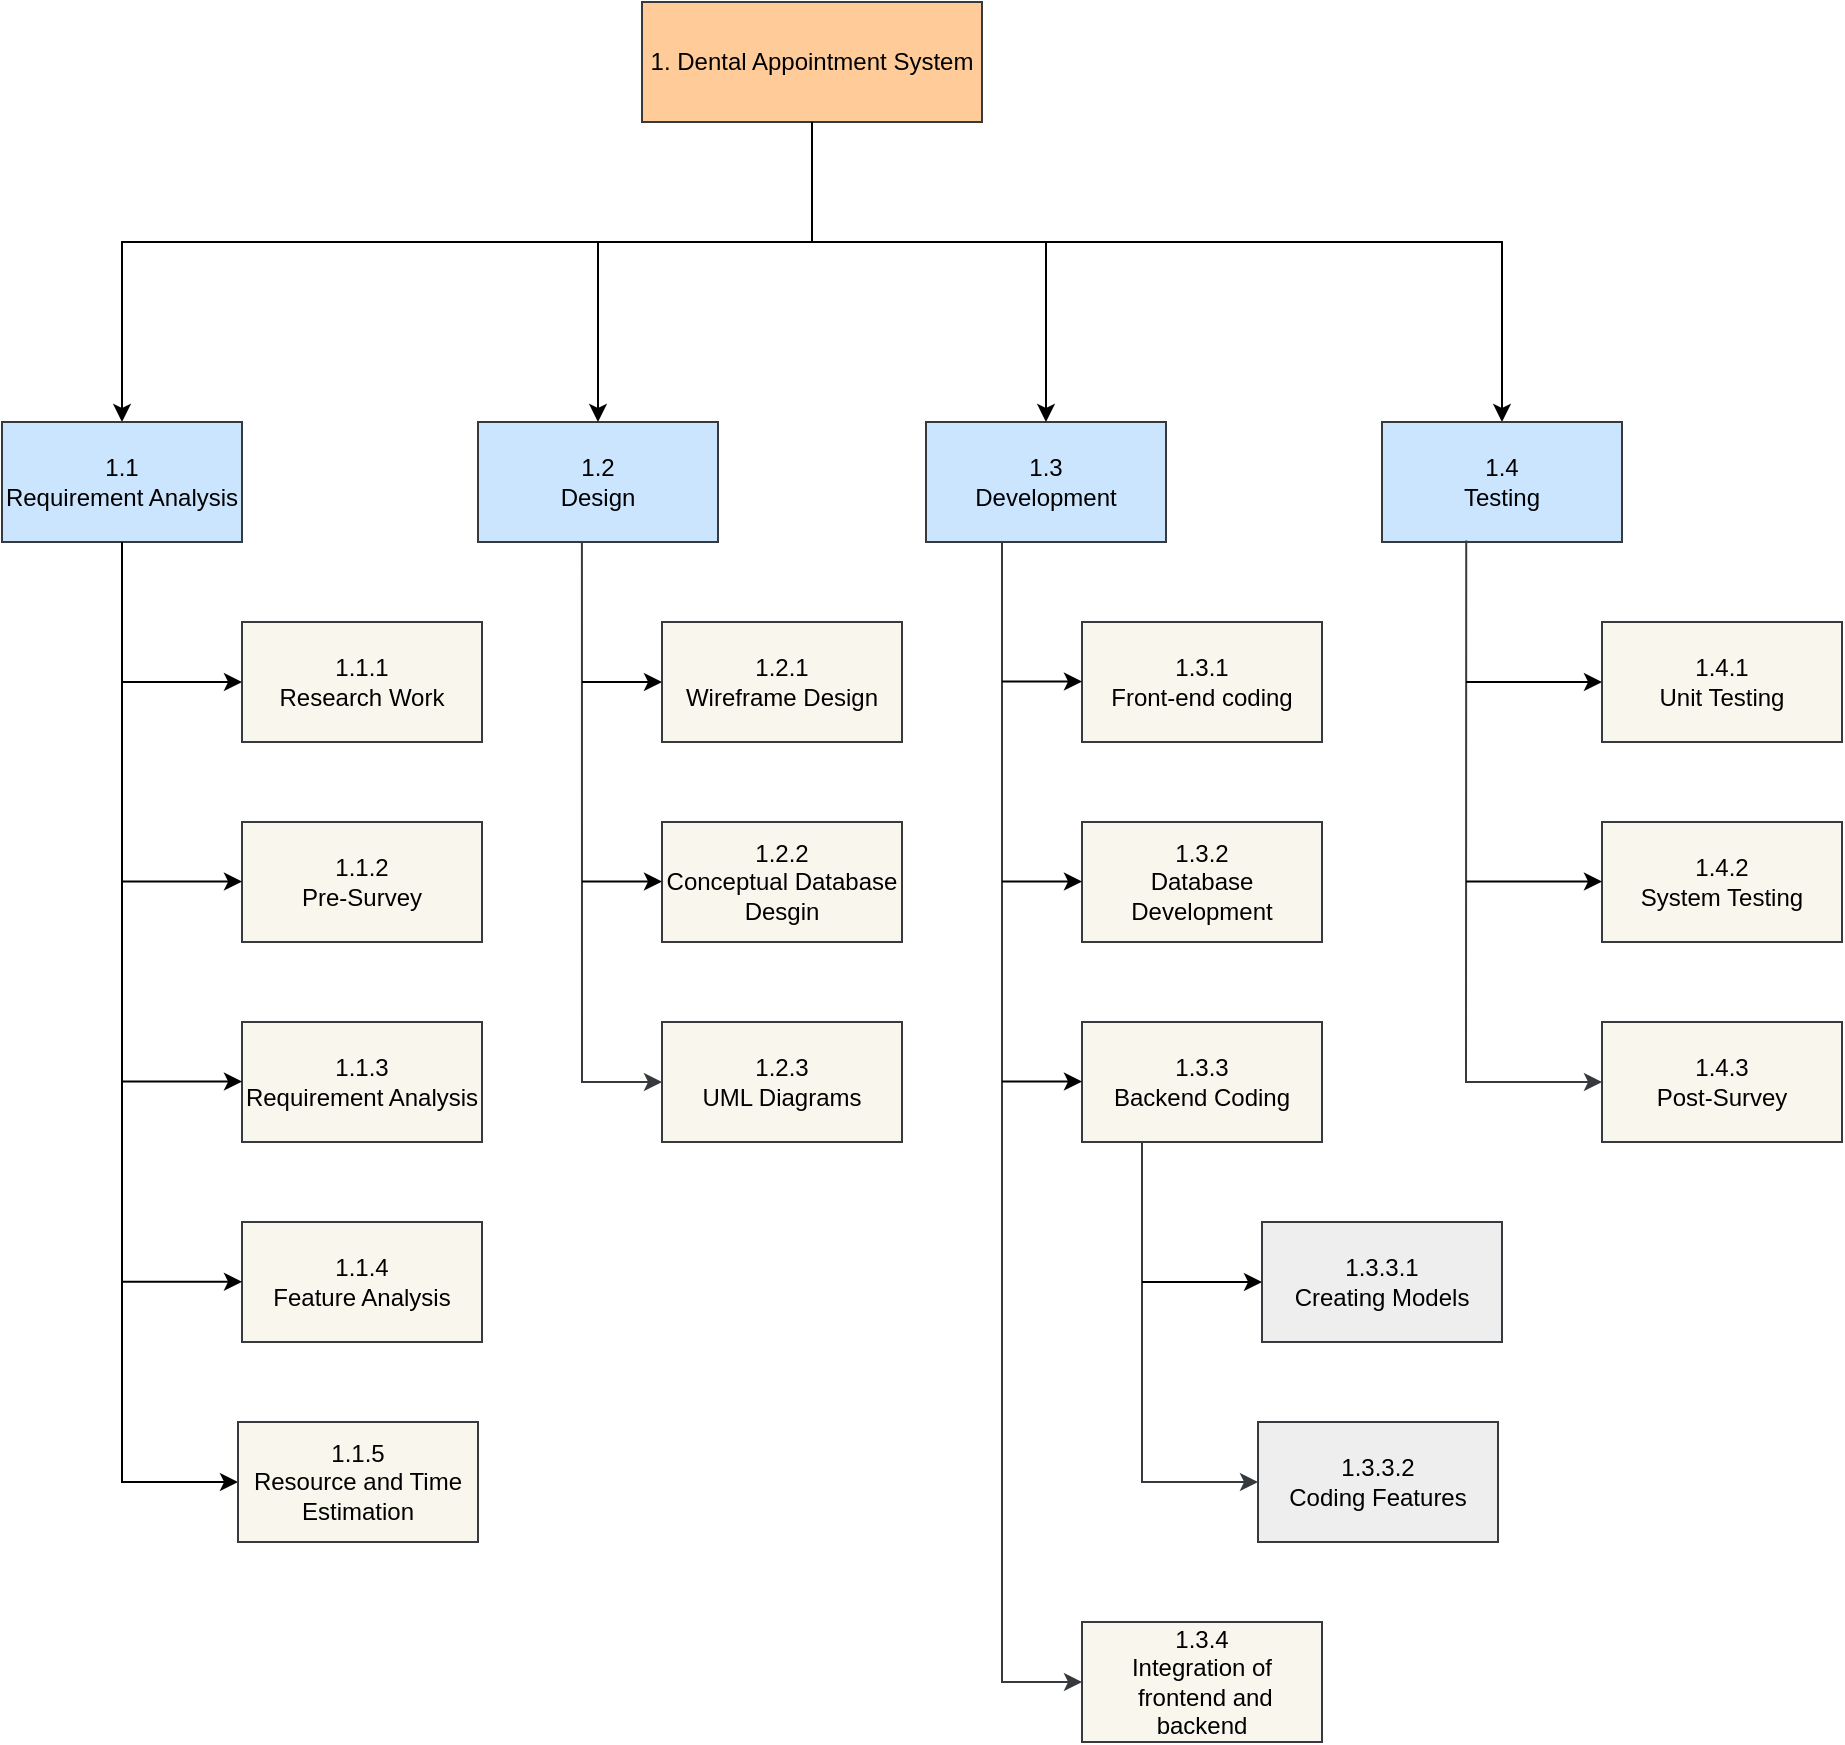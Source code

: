 <mxfile version="15.8.7" type="device" pages="2"><diagram id="wO5sFLeVn2TabrbrMqSL" name="Page-1"><mxGraphModel dx="1185" dy="721" grid="1" gridSize="10" guides="1" tooltips="1" connect="1" arrows="1" fold="1" page="0" pageScale="1" pageWidth="850" pageHeight="1100" math="0" shadow="0"><root><mxCell id="0"/><mxCell id="1" parent="0"/><mxCell id="gy-xlFusIHFqTPMkg9up-2" value="1. Dental Appointment System" style="rounded=0;whiteSpace=wrap;html=1;fillColor=#ffcc99;strokeColor=#36393d;" parent="1" vertex="1"><mxGeometry x="340" y="70" width="170" height="60" as="geometry"/></mxCell><mxCell id="gy-xlFusIHFqTPMkg9up-3" value="" style="endArrow=classic;startArrow=classic;html=1;rounded=0;" parent="1" edge="1"><mxGeometry width="50" height="50" relative="1" as="geometry"><mxPoint x="80" y="280" as="sourcePoint"/><mxPoint x="770" y="280" as="targetPoint"/><Array as="points"><mxPoint x="80" y="190"/><mxPoint x="770" y="190"/></Array></mxGeometry></mxCell><mxCell id="gy-xlFusIHFqTPMkg9up-4" value="" style="endArrow=none;html=1;entryX=0.5;entryY=1;entryDx=0;entryDy=0;" parent="1" target="gy-xlFusIHFqTPMkg9up-2" edge="1"><mxGeometry width="50" height="50" relative="1" as="geometry"><mxPoint x="425" y="190" as="sourcePoint"/><mxPoint x="450" y="140" as="targetPoint"/></mxGeometry></mxCell><mxCell id="gy-xlFusIHFqTPMkg9up-5" value="1.1&lt;br&gt;Requirement Analysis" style="rounded=0;whiteSpace=wrap;html=1;fillColor=#cce5ff;strokeColor=#36393d;" parent="1" vertex="1"><mxGeometry x="20" y="280" width="120" height="60" as="geometry"/></mxCell><mxCell id="gy-xlFusIHFqTPMkg9up-6" value="1.2&lt;br&gt;Design" style="rounded=0;whiteSpace=wrap;html=1;fillColor=#cce5ff;strokeColor=#36393d;" parent="1" vertex="1"><mxGeometry x="258" y="280" width="120" height="60" as="geometry"/></mxCell><mxCell id="gy-xlFusIHFqTPMkg9up-7" value="1.3&lt;br&gt;Development" style="rounded=0;whiteSpace=wrap;html=1;fillColor=#cce5ff;strokeColor=#36393d;" parent="1" vertex="1"><mxGeometry x="482" y="280" width="120" height="60" as="geometry"/></mxCell><mxCell id="gy-xlFusIHFqTPMkg9up-8" value="1.4&lt;br&gt;Testing" style="rounded=0;whiteSpace=wrap;html=1;fillColor=#cce5ff;strokeColor=#36393d;" parent="1" vertex="1"><mxGeometry x="710" y="280" width="120" height="60" as="geometry"/></mxCell><mxCell id="gy-xlFusIHFqTPMkg9up-9" value="" style="endArrow=classic;html=1;" parent="1" edge="1"><mxGeometry width="50" height="50" relative="1" as="geometry"><mxPoint x="318" y="190" as="sourcePoint"/><mxPoint x="318" y="280" as="targetPoint"/></mxGeometry></mxCell><mxCell id="gy-xlFusIHFqTPMkg9up-10" value="" style="endArrow=classic;html=1;entryX=0.5;entryY=0;entryDx=0;entryDy=0;" parent="1" target="gy-xlFusIHFqTPMkg9up-7" edge="1"><mxGeometry width="50" height="50" relative="1" as="geometry"><mxPoint x="542" y="190" as="sourcePoint"/><mxPoint x="550" y="280" as="targetPoint"/></mxGeometry></mxCell><mxCell id="gy-xlFusIHFqTPMkg9up-11" value="" style="endArrow=classic;html=1;exitX=0.5;exitY=1;exitDx=0;exitDy=0;entryX=0;entryY=0.5;entryDx=0;entryDy=0;rounded=0;" parent="1" source="gy-xlFusIHFqTPMkg9up-5" target="gy-xlFusIHFqTPMkg9up-16" edge="1"><mxGeometry width="50" height="50" relative="1" as="geometry"><mxPoint x="30" y="490" as="sourcePoint"/><mxPoint x="80" y="710" as="targetPoint"/><Array as="points"><mxPoint x="80" y="810"/></Array></mxGeometry></mxCell><mxCell id="gy-xlFusIHFqTPMkg9up-12" value="1.1.1&lt;br&gt;Research Work" style="rounded=0;whiteSpace=wrap;html=1;fillColor=#f9f7ed;strokeColor=#36393d;" parent="1" vertex="1"><mxGeometry x="140" y="380" width="120" height="60" as="geometry"/></mxCell><mxCell id="gy-xlFusIHFqTPMkg9up-13" value="1.1.2&lt;br&gt;Pre-Survey" style="rounded=0;whiteSpace=wrap;html=1;fillColor=#f9f7ed;strokeColor=#36393d;" parent="1" vertex="1"><mxGeometry x="140" y="480" width="120" height="60" as="geometry"/></mxCell><mxCell id="gy-xlFusIHFqTPMkg9up-14" value="1.1.3&lt;br&gt;Requirement Analysis" style="rounded=0;whiteSpace=wrap;html=1;fillColor=#f9f7ed;strokeColor=#36393d;" parent="1" vertex="1"><mxGeometry x="140" y="580" width="120" height="60" as="geometry"/></mxCell><mxCell id="gy-xlFusIHFqTPMkg9up-15" value="1.1.4&lt;br&gt;Feature Analysis" style="rounded=0;whiteSpace=wrap;html=1;fillColor=#f9f7ed;strokeColor=#36393d;" parent="1" vertex="1"><mxGeometry x="140" y="680" width="120" height="60" as="geometry"/></mxCell><mxCell id="gy-xlFusIHFqTPMkg9up-16" value="1.1.5&lt;br&gt;Resource and Time Estimation" style="rounded=0;whiteSpace=wrap;html=1;fillColor=#f9f7ed;strokeColor=#36393d;" parent="1" vertex="1"><mxGeometry x="138" y="780" width="120" height="60" as="geometry"/></mxCell><mxCell id="gy-xlFusIHFqTPMkg9up-17" value="1.2.2&lt;br&gt;Conceptual Database Desgin" style="rounded=0;whiteSpace=wrap;html=1;fillColor=#f9f7ed;strokeColor=#36393d;" parent="1" vertex="1"><mxGeometry x="350" y="480" width="120" height="60" as="geometry"/></mxCell><mxCell id="gy-xlFusIHFqTPMkg9up-18" value="1.2.3&lt;br&gt;UML Diagrams" style="rounded=0;whiteSpace=wrap;html=1;fillColor=#f9f7ed;strokeColor=#36393d;" parent="1" vertex="1"><mxGeometry x="350" y="580" width="120" height="60" as="geometry"/></mxCell><mxCell id="gy-xlFusIHFqTPMkg9up-21" value="1.2.1&lt;br&gt;Wireframe Design" style="rounded=0;whiteSpace=wrap;html=1;fillColor=#f9f7ed;strokeColor=#36393d;" parent="1" vertex="1"><mxGeometry x="350" y="380" width="120" height="60" as="geometry"/></mxCell><mxCell id="gy-xlFusIHFqTPMkg9up-22" value="1.3.2&lt;br&gt;Database Development" style="rounded=0;whiteSpace=wrap;html=1;fillColor=#f9f7ed;strokeColor=#36393d;" parent="1" vertex="1"><mxGeometry x="560" y="480" width="120" height="60" as="geometry"/></mxCell><mxCell id="gy-xlFusIHFqTPMkg9up-23" value="1.3.3&lt;br&gt;Backend Coding" style="rounded=0;whiteSpace=wrap;html=1;fillColor=#f9f7ed;strokeColor=#36393d;" parent="1" vertex="1"><mxGeometry x="560" y="580" width="120" height="60" as="geometry"/></mxCell><mxCell id="gy-xlFusIHFqTPMkg9up-24" value="1.3.3.1&lt;br&gt;Creating Models" style="rounded=0;whiteSpace=wrap;html=1;fillColor=#eeeeee;strokeColor=#36393d;" parent="1" vertex="1"><mxGeometry x="650" y="680" width="120" height="60" as="geometry"/></mxCell><mxCell id="gy-xlFusIHFqTPMkg9up-25" value="1.3.3.2&lt;br&gt;Coding Features" style="rounded=0;whiteSpace=wrap;html=1;fillColor=#eeeeee;strokeColor=#36393d;" parent="1" vertex="1"><mxGeometry x="648" y="780" width="120" height="60" as="geometry"/></mxCell><mxCell id="gy-xlFusIHFqTPMkg9up-26" value="1.3.1&lt;br&gt;Front-end coding" style="rounded=0;whiteSpace=wrap;html=1;fillColor=#f9f7ed;strokeColor=#36393d;" parent="1" vertex="1"><mxGeometry x="560" y="380" width="120" height="60" as="geometry"/></mxCell><mxCell id="gy-xlFusIHFqTPMkg9up-27" value="1.4.1&lt;br&gt;Unit Testing" style="rounded=0;whiteSpace=wrap;html=1;fillColor=#f9f7ed;strokeColor=#36393d;" parent="1" vertex="1"><mxGeometry x="820" y="380" width="120" height="60" as="geometry"/></mxCell><mxCell id="gy-xlFusIHFqTPMkg9up-28" value="1.4.2&lt;br&gt;System Testing" style="rounded=0;whiteSpace=wrap;html=1;fillColor=#f9f7ed;strokeColor=#36393d;" parent="1" vertex="1"><mxGeometry x="820" y="480" width="120" height="60" as="geometry"/></mxCell><mxCell id="gy-xlFusIHFqTPMkg9up-29" value="1.4.3&lt;br&gt;Post-Survey" style="rounded=0;whiteSpace=wrap;html=1;fillColor=#f9f7ed;strokeColor=#36393d;" parent="1" vertex="1"><mxGeometry x="820" y="580" width="120" height="60" as="geometry"/></mxCell><mxCell id="gy-xlFusIHFqTPMkg9up-30" value="" style="endArrow=classic;html=1;rounded=0;exitX=0.433;exitY=1.006;exitDx=0;exitDy=0;entryX=0;entryY=0.5;entryDx=0;entryDy=0;exitPerimeter=0;fillColor=#f9f7ed;strokeColor=#36393d;" parent="1" source="gy-xlFusIHFqTPMkg9up-6" target="gy-xlFusIHFqTPMkg9up-18" edge="1"><mxGeometry width="50" height="50" relative="1" as="geometry"><mxPoint x="290" y="720" as="sourcePoint"/><mxPoint x="340" y="670" as="targetPoint"/><Array as="points"><mxPoint x="310" y="610"/></Array></mxGeometry></mxCell><mxCell id="gy-xlFusIHFqTPMkg9up-31" value="1.3.4&lt;br&gt;Integration of&lt;br&gt;&amp;nbsp;frontend and backend" style="rounded=0;whiteSpace=wrap;html=1;fillColor=#f9f7ed;strokeColor=#36393d;" parent="1" vertex="1"><mxGeometry x="560" y="880" width="120" height="60" as="geometry"/></mxCell><mxCell id="gy-xlFusIHFqTPMkg9up-32" value="" style="endArrow=classic;html=1;rounded=0;entryX=0;entryY=0.5;entryDx=0;entryDy=0;fillColor=#f9f7ed;strokeColor=#36393d;" parent="1" target="gy-xlFusIHFqTPMkg9up-31" edge="1"><mxGeometry width="50" height="50" relative="1" as="geometry"><mxPoint x="520" y="340" as="sourcePoint"/><mxPoint x="358" y="820" as="targetPoint"/><Array as="points"><mxPoint x="520" y="910"/></Array></mxGeometry></mxCell><mxCell id="gy-xlFusIHFqTPMkg9up-33" value="" style="endArrow=classic;html=1;rounded=0;entryX=0;entryY=0.5;entryDx=0;entryDy=0;exitX=0.351;exitY=0.987;exitDx=0;exitDy=0;exitPerimeter=0;fillColor=#f9f7ed;strokeColor=#36393d;" parent="1" source="gy-xlFusIHFqTPMkg9up-8" target="gy-xlFusIHFqTPMkg9up-29" edge="1"><mxGeometry width="50" height="50" relative="1" as="geometry"><mxPoint x="530" y="350" as="sourcePoint"/><mxPoint x="570" y="920" as="targetPoint"/><Array as="points"><mxPoint x="752" y="610"/></Array></mxGeometry></mxCell><mxCell id="gy-xlFusIHFqTPMkg9up-34" value="" style="endArrow=classic;html=1;rounded=0;entryX=0;entryY=0.5;entryDx=0;entryDy=0;exitX=0.25;exitY=1;exitDx=0;exitDy=0;fillColor=#f9f7ed;strokeColor=#36393d;" parent="1" source="gy-xlFusIHFqTPMkg9up-23" target="gy-xlFusIHFqTPMkg9up-25" edge="1"><mxGeometry width="50" height="50" relative="1" as="geometry"><mxPoint x="530" y="350" as="sourcePoint"/><mxPoint x="570" y="920" as="targetPoint"/><Array as="points"><mxPoint x="590" y="810"/></Array></mxGeometry></mxCell><mxCell id="gy-xlFusIHFqTPMkg9up-35" value="" style="endArrow=classic;html=1;" parent="1" edge="1"><mxGeometry width="50" height="50" relative="1" as="geometry"><mxPoint x="80" y="410" as="sourcePoint"/><mxPoint x="140" y="410" as="targetPoint"/></mxGeometry></mxCell><mxCell id="gy-xlFusIHFqTPMkg9up-36" value="" style="endArrow=classic;html=1;" parent="1" edge="1"><mxGeometry width="50" height="50" relative="1" as="geometry"><mxPoint x="80" y="509.8" as="sourcePoint"/><mxPoint x="140" y="509.8" as="targetPoint"/></mxGeometry></mxCell><mxCell id="gy-xlFusIHFqTPMkg9up-37" value="" style="endArrow=classic;html=1;" parent="1" edge="1"><mxGeometry width="50" height="50" relative="1" as="geometry"><mxPoint x="80" y="609.8" as="sourcePoint"/><mxPoint x="140" y="609.8" as="targetPoint"/></mxGeometry></mxCell><mxCell id="gy-xlFusIHFqTPMkg9up-38" value="" style="endArrow=classic;html=1;" parent="1" edge="1"><mxGeometry width="50" height="50" relative="1" as="geometry"><mxPoint x="80" y="709.9" as="sourcePoint"/><mxPoint x="140" y="709.9" as="targetPoint"/></mxGeometry></mxCell><mxCell id="gy-xlFusIHFqTPMkg9up-39" value="" style="endArrow=classic;html=1;entryX=0;entryY=0.5;entryDx=0;entryDy=0;" parent="1" target="gy-xlFusIHFqTPMkg9up-21" edge="1"><mxGeometry width="50" height="50" relative="1" as="geometry"><mxPoint x="310" y="410" as="sourcePoint"/><mxPoint x="350" y="400" as="targetPoint"/></mxGeometry></mxCell><mxCell id="gy-xlFusIHFqTPMkg9up-40" value="" style="endArrow=classic;html=1;entryX=0;entryY=0.5;entryDx=0;entryDy=0;" parent="1" edge="1"><mxGeometry width="50" height="50" relative="1" as="geometry"><mxPoint x="310.0" y="509.76" as="sourcePoint"/><mxPoint x="350" y="509.76" as="targetPoint"/></mxGeometry></mxCell><mxCell id="gy-xlFusIHFqTPMkg9up-41" value="" style="endArrow=classic;html=1;entryX=0;entryY=0.5;entryDx=0;entryDy=0;" parent="1" edge="1"><mxGeometry width="50" height="50" relative="1" as="geometry"><mxPoint x="520.0" y="409.76" as="sourcePoint"/><mxPoint x="560" y="409.76" as="targetPoint"/></mxGeometry></mxCell><mxCell id="gy-xlFusIHFqTPMkg9up-42" value="" style="endArrow=classic;html=1;entryX=0;entryY=0.5;entryDx=0;entryDy=0;" parent="1" edge="1"><mxGeometry width="50" height="50" relative="1" as="geometry"><mxPoint x="520" y="509.76" as="sourcePoint"/><mxPoint x="560" y="509.76" as="targetPoint"/></mxGeometry></mxCell><mxCell id="gy-xlFusIHFqTPMkg9up-43" value="" style="endArrow=classic;html=1;entryX=0;entryY=0.5;entryDx=0;entryDy=0;" parent="1" edge="1"><mxGeometry width="50" height="50" relative="1" as="geometry"><mxPoint x="520" y="609.76" as="sourcePoint"/><mxPoint x="560" y="609.76" as="targetPoint"/></mxGeometry></mxCell><mxCell id="gy-xlFusIHFqTPMkg9up-44" value="" style="endArrow=classic;html=1;entryX=0;entryY=0.5;entryDx=0;entryDy=0;" parent="1" target="gy-xlFusIHFqTPMkg9up-24" edge="1"><mxGeometry width="50" height="50" relative="1" as="geometry"><mxPoint x="590" y="710" as="sourcePoint"/><mxPoint x="630" y="709.76" as="targetPoint"/></mxGeometry></mxCell><mxCell id="gy-xlFusIHFqTPMkg9up-46" value="" style="endArrow=classic;html=1;entryX=0;entryY=0.5;entryDx=0;entryDy=0;" parent="1" target="gy-xlFusIHFqTPMkg9up-27" edge="1"><mxGeometry width="50" height="50" relative="1" as="geometry"><mxPoint x="752" y="410" as="sourcePoint"/><mxPoint x="822" y="410" as="targetPoint"/></mxGeometry></mxCell><mxCell id="gy-xlFusIHFqTPMkg9up-47" value="" style="endArrow=classic;html=1;entryX=0;entryY=0.5;entryDx=0;entryDy=0;" parent="1" edge="1"><mxGeometry width="50" height="50" relative="1" as="geometry"><mxPoint x="752" y="509.76" as="sourcePoint"/><mxPoint x="820" y="509.76" as="targetPoint"/></mxGeometry></mxCell></root></mxGraphModel></diagram><diagram id="ejTNd6All1wK0yZZeGv1" name="Page-2"><mxGraphModel dx="110" dy="67" grid="1" gridSize="10" guides="1" tooltips="1" connect="1" arrows="1" fold="1" page="1" pageScale="1" pageWidth="850" pageHeight="1100" math="0" shadow="0"><root><mxCell id="mP4GpCmXKxX-4YEsQV2V-0"/><mxCell id="mP4GpCmXKxX-4YEsQV2V-1" parent="mP4GpCmXKxX-4YEsQV2V-0"/><mxCell id="mP4GpCmXKxX-4YEsQV2V-2" value="1. Dental Appointment System" style="rounded=0;whiteSpace=wrap;html=1;fillColor=#ffcc99;strokeColor=#36393d;" vertex="1" parent="mP4GpCmXKxX-4YEsQV2V-1"><mxGeometry x="340" y="70" width="170" height="60" as="geometry"/></mxCell><mxCell id="mP4GpCmXKxX-4YEsQV2V-3" value="" style="endArrow=classic;startArrow=classic;html=1;rounded=0;entryX=0.5;entryY=0;entryDx=0;entryDy=0;" edge="1" parent="mP4GpCmXKxX-4YEsQV2V-1" target="mP4GpCmXKxX-4YEsQV2V-8"><mxGeometry width="50" height="50" relative="1" as="geometry"><mxPoint x="80" y="280.0" as="sourcePoint"/><mxPoint x="820" y="270" as="targetPoint"/><Array as="points"><mxPoint x="80" y="190"/><mxPoint x="798" y="190"/></Array></mxGeometry></mxCell><mxCell id="mP4GpCmXKxX-4YEsQV2V-4" value="" style="endArrow=none;html=1;entryX=0.5;entryY=1;entryDx=0;entryDy=0;" edge="1" parent="mP4GpCmXKxX-4YEsQV2V-1" target="mP4GpCmXKxX-4YEsQV2V-2"><mxGeometry width="50" height="50" relative="1" as="geometry"><mxPoint x="425" y="190.0" as="sourcePoint"/><mxPoint x="450" y="140" as="targetPoint"/></mxGeometry></mxCell><mxCell id="mP4GpCmXKxX-4YEsQV2V-5" value="1.1&lt;br&gt;Requirement Analysis" style="rounded=0;whiteSpace=wrap;html=1;fillColor=#cce5ff;strokeColor=#36393d;" vertex="1" parent="mP4GpCmXKxX-4YEsQV2V-1"><mxGeometry x="20" y="280" width="120" height="60" as="geometry"/></mxCell><mxCell id="mP4GpCmXKxX-4YEsQV2V-6" value="1.2&lt;br&gt;Design" style="rounded=0;whiteSpace=wrap;html=1;fillColor=#cce5ff;strokeColor=#36393d;" vertex="1" parent="mP4GpCmXKxX-4YEsQV2V-1"><mxGeometry x="258" y="280" width="120" height="60" as="geometry"/></mxCell><mxCell id="mP4GpCmXKxX-4YEsQV2V-7" value="1.3&lt;br&gt;Development" style="rounded=0;whiteSpace=wrap;html=1;fillColor=#cce5ff;strokeColor=#36393d;" vertex="1" parent="mP4GpCmXKxX-4YEsQV2V-1"><mxGeometry x="482" y="280" width="120" height="60" as="geometry"/></mxCell><mxCell id="mP4GpCmXKxX-4YEsQV2V-8" value="1.4&lt;br&gt;Testing" style="rounded=0;whiteSpace=wrap;html=1;fillColor=#cce5ff;strokeColor=#36393d;" vertex="1" parent="mP4GpCmXKxX-4YEsQV2V-1"><mxGeometry x="738" y="280" width="120" height="60" as="geometry"/></mxCell><mxCell id="mP4GpCmXKxX-4YEsQV2V-9" value="" style="endArrow=classic;html=1;" edge="1" parent="mP4GpCmXKxX-4YEsQV2V-1"><mxGeometry width="50" height="50" relative="1" as="geometry"><mxPoint x="318" y="190.0" as="sourcePoint"/><mxPoint x="318" y="280.0" as="targetPoint"/></mxGeometry></mxCell><mxCell id="mP4GpCmXKxX-4YEsQV2V-10" value="" style="endArrow=classic;html=1;entryX=0.5;entryY=0;entryDx=0;entryDy=0;" edge="1" parent="mP4GpCmXKxX-4YEsQV2V-1" target="mP4GpCmXKxX-4YEsQV2V-7"><mxGeometry width="50" height="50" relative="1" as="geometry"><mxPoint x="542.0" y="190.0" as="sourcePoint"/><mxPoint x="550" y="280" as="targetPoint"/></mxGeometry></mxCell><mxCell id="mP4GpCmXKxX-4YEsQV2V-11" value="" style="endArrow=classic;html=1;exitX=0.5;exitY=1;exitDx=0;exitDy=0;entryX=0;entryY=0.5;entryDx=0;entryDy=0;rounded=0;" edge="1" parent="mP4GpCmXKxX-4YEsQV2V-1" source="mP4GpCmXKxX-4YEsQV2V-5" target="mP4GpCmXKxX-4YEsQV2V-16"><mxGeometry width="50" height="50" relative="1" as="geometry"><mxPoint x="30" y="490" as="sourcePoint"/><mxPoint x="80" y="710" as="targetPoint"/><Array as="points"><mxPoint x="80" y="810"/></Array></mxGeometry></mxCell><mxCell id="mP4GpCmXKxX-4YEsQV2V-12" value="1.1.1&lt;br&gt;Research Work" style="rounded=0;whiteSpace=wrap;html=1;fillColor=#f9f7ed;strokeColor=#36393d;" vertex="1" parent="mP4GpCmXKxX-4YEsQV2V-1"><mxGeometry x="140" y="380" width="120" height="60" as="geometry"/></mxCell><mxCell id="mP4GpCmXKxX-4YEsQV2V-13" value="1.1.2&lt;br&gt;Pre-Survey" style="rounded=0;whiteSpace=wrap;html=1;fillColor=#f9f7ed;strokeColor=#36393d;" vertex="1" parent="mP4GpCmXKxX-4YEsQV2V-1"><mxGeometry x="140" y="480" width="120" height="60" as="geometry"/></mxCell><mxCell id="mP4GpCmXKxX-4YEsQV2V-14" value="1.1.3&lt;br&gt;Requirement Analysis" style="rounded=0;whiteSpace=wrap;html=1;fillColor=#f9f7ed;strokeColor=#36393d;" vertex="1" parent="mP4GpCmXKxX-4YEsQV2V-1"><mxGeometry x="140" y="580" width="120" height="60" as="geometry"/></mxCell><mxCell id="mP4GpCmXKxX-4YEsQV2V-15" value="1.1.4&lt;br&gt;Feature Analysis" style="rounded=0;whiteSpace=wrap;html=1;fillColor=#f9f7ed;strokeColor=#36393d;" vertex="1" parent="mP4GpCmXKxX-4YEsQV2V-1"><mxGeometry x="140" y="680" width="120" height="60" as="geometry"/></mxCell><mxCell id="mP4GpCmXKxX-4YEsQV2V-16" value="1.1.5&lt;br&gt;Resource and Time Estimation" style="rounded=0;whiteSpace=wrap;html=1;fillColor=#f9f7ed;strokeColor=#36393d;" vertex="1" parent="mP4GpCmXKxX-4YEsQV2V-1"><mxGeometry x="138" y="780" width="120" height="60" as="geometry"/></mxCell><mxCell id="mP4GpCmXKxX-4YEsQV2V-17" value="1.2.2&lt;br&gt;Conceptual Database Desgin" style="rounded=0;whiteSpace=wrap;html=1;fillColor=#f9f7ed;strokeColor=#36393d;" vertex="1" parent="mP4GpCmXKxX-4YEsQV2V-1"><mxGeometry x="350" y="480" width="120" height="60" as="geometry"/></mxCell><mxCell id="mP4GpCmXKxX-4YEsQV2V-18" value="1.2.3&lt;br&gt;UML Diagrams" style="rounded=0;whiteSpace=wrap;html=1;fillColor=#f9f7ed;strokeColor=#36393d;" vertex="1" parent="mP4GpCmXKxX-4YEsQV2V-1"><mxGeometry x="350" y="580" width="120" height="60" as="geometry"/></mxCell><mxCell id="mP4GpCmXKxX-4YEsQV2V-19" value="1.2.1&lt;br&gt;Wireframe Design" style="rounded=0;whiteSpace=wrap;html=1;fillColor=#f9f7ed;strokeColor=#36393d;" vertex="1" parent="mP4GpCmXKxX-4YEsQV2V-1"><mxGeometry x="350" y="380" width="120" height="60" as="geometry"/></mxCell><mxCell id="mP4GpCmXKxX-4YEsQV2V-20" value="1.3.2&lt;br&gt;Database Development" style="rounded=0;whiteSpace=wrap;html=1;fillColor=#f9f7ed;strokeColor=#36393d;" vertex="1" parent="mP4GpCmXKxX-4YEsQV2V-1"><mxGeometry x="560" y="480" width="120" height="60" as="geometry"/></mxCell><mxCell id="mP4GpCmXKxX-4YEsQV2V-21" value="1.3.3&lt;br&gt;Backend Coding" style="rounded=0;whiteSpace=wrap;html=1;fillColor=#f9f7ed;strokeColor=#36393d;" vertex="1" parent="mP4GpCmXKxX-4YEsQV2V-1"><mxGeometry x="560" y="580" width="120" height="60" as="geometry"/></mxCell><mxCell id="mP4GpCmXKxX-4YEsQV2V-22" value="1.3.3.1&lt;br&gt;Creating Models" style="rounded=0;whiteSpace=wrap;html=1;fillColor=#eeeeee;strokeColor=#36393d;" vertex="1" parent="mP4GpCmXKxX-4YEsQV2V-1"><mxGeometry x="650" y="680" width="120" height="60" as="geometry"/></mxCell><mxCell id="mP4GpCmXKxX-4YEsQV2V-23" value="1.3.3.2&lt;br&gt;Coding Features" style="rounded=0;whiteSpace=wrap;html=1;fillColor=#eeeeee;strokeColor=#36393d;" vertex="1" parent="mP4GpCmXKxX-4YEsQV2V-1"><mxGeometry x="648" y="780" width="120" height="60" as="geometry"/></mxCell><mxCell id="mP4GpCmXKxX-4YEsQV2V-24" value="1.3.1&lt;br&gt;Front-end coding" style="rounded=0;whiteSpace=wrap;html=1;fillColor=#f9f7ed;strokeColor=#36393d;" vertex="1" parent="mP4GpCmXKxX-4YEsQV2V-1"><mxGeometry x="560" y="380" width="120" height="60" as="geometry"/></mxCell><mxCell id="mP4GpCmXKxX-4YEsQV2V-25" value="1.4.1&lt;br&gt;Blackbox Testing" style="rounded=0;whiteSpace=wrap;html=1;fillColor=#f9f7ed;strokeColor=#36393d;" vertex="1" parent="mP4GpCmXKxX-4YEsQV2V-1"><mxGeometry x="848" y="380" width="120" height="60" as="geometry"/></mxCell><mxCell id="mP4GpCmXKxX-4YEsQV2V-26" value="1.4.2&lt;br&gt;Whitebox Testing" style="rounded=0;whiteSpace=wrap;html=1;fillColor=#f9f7ed;strokeColor=#36393d;" vertex="1" parent="mP4GpCmXKxX-4YEsQV2V-1"><mxGeometry x="848" y="480" width="120" height="60" as="geometry"/></mxCell><mxCell id="mP4GpCmXKxX-4YEsQV2V-27" value="1.4.5&lt;br&gt;Client Evaluation Testing" style="rounded=0;whiteSpace=wrap;html=1;fillColor=#f9f7ed;strokeColor=#36393d;" vertex="1" parent="mP4GpCmXKxX-4YEsQV2V-1"><mxGeometry x="858" y="780" width="120" height="60" as="geometry"/></mxCell><mxCell id="mP4GpCmXKxX-4YEsQV2V-28" value="" style="endArrow=classic;html=1;rounded=0;exitX=0.433;exitY=1.006;exitDx=0;exitDy=0;entryX=0;entryY=0.5;entryDx=0;entryDy=0;exitPerimeter=0;fillColor=#f9f7ed;strokeColor=#36393d;" edge="1" parent="mP4GpCmXKxX-4YEsQV2V-1" source="mP4GpCmXKxX-4YEsQV2V-6" target="mP4GpCmXKxX-4YEsQV2V-18"><mxGeometry width="50" height="50" relative="1" as="geometry"><mxPoint x="290" y="720" as="sourcePoint"/><mxPoint x="340" y="670" as="targetPoint"/><Array as="points"><mxPoint x="310" y="610"/></Array></mxGeometry></mxCell><mxCell id="mP4GpCmXKxX-4YEsQV2V-29" value="1.3.4&lt;br&gt;Integration of&lt;br&gt;&amp;nbsp;frontend and backend" style="rounded=0;whiteSpace=wrap;html=1;fillColor=#f9f7ed;strokeColor=#36393d;" vertex="1" parent="mP4GpCmXKxX-4YEsQV2V-1"><mxGeometry x="560" y="880" width="120" height="60" as="geometry"/></mxCell><mxCell id="mP4GpCmXKxX-4YEsQV2V-30" value="" style="endArrow=classic;html=1;rounded=0;entryX=0;entryY=0.5;entryDx=0;entryDy=0;fillColor=#f9f7ed;strokeColor=#36393d;" edge="1" parent="mP4GpCmXKxX-4YEsQV2V-1" target="mP4GpCmXKxX-4YEsQV2V-29"><mxGeometry width="50" height="50" relative="1" as="geometry"><mxPoint x="520" y="340" as="sourcePoint"/><mxPoint x="358" y="820" as="targetPoint"/><Array as="points"><mxPoint x="520" y="910"/></Array></mxGeometry></mxCell><mxCell id="mP4GpCmXKxX-4YEsQV2V-31" value="" style="endArrow=classic;html=1;rounded=0;entryX=0;entryY=0.5;entryDx=0;entryDy=0;exitX=0.5;exitY=1;exitDx=0;exitDy=0;fillColor=#f9f7ed;strokeColor=#36393d;" edge="1" parent="mP4GpCmXKxX-4YEsQV2V-1" source="mP4GpCmXKxX-4YEsQV2V-8" target="mP4GpCmXKxX-4YEsQV2V-27"><mxGeometry width="50" height="50" relative="1" as="geometry"><mxPoint x="558" y="350" as="sourcePoint"/><mxPoint x="598" y="920" as="targetPoint"/><Array as="points"><mxPoint x="800" y="810"/></Array></mxGeometry></mxCell><mxCell id="mP4GpCmXKxX-4YEsQV2V-32" value="" style="endArrow=classic;html=1;rounded=0;entryX=0;entryY=0.5;entryDx=0;entryDy=0;exitX=0.25;exitY=1;exitDx=0;exitDy=0;fillColor=#f9f7ed;strokeColor=#36393d;" edge="1" parent="mP4GpCmXKxX-4YEsQV2V-1" source="mP4GpCmXKxX-4YEsQV2V-21" target="mP4GpCmXKxX-4YEsQV2V-23"><mxGeometry width="50" height="50" relative="1" as="geometry"><mxPoint x="530" y="350" as="sourcePoint"/><mxPoint x="570" y="920" as="targetPoint"/><Array as="points"><mxPoint x="590" y="810"/></Array></mxGeometry></mxCell><mxCell id="mP4GpCmXKxX-4YEsQV2V-33" value="" style="endArrow=classic;html=1;" edge="1" parent="mP4GpCmXKxX-4YEsQV2V-1"><mxGeometry width="50" height="50" relative="1" as="geometry"><mxPoint x="80" y="410" as="sourcePoint"/><mxPoint x="140" y="410" as="targetPoint"/></mxGeometry></mxCell><mxCell id="mP4GpCmXKxX-4YEsQV2V-34" value="" style="endArrow=classic;html=1;" edge="1" parent="mP4GpCmXKxX-4YEsQV2V-1"><mxGeometry width="50" height="50" relative="1" as="geometry"><mxPoint x="80" y="509.8" as="sourcePoint"/><mxPoint x="140" y="509.8" as="targetPoint"/></mxGeometry></mxCell><mxCell id="mP4GpCmXKxX-4YEsQV2V-35" value="" style="endArrow=classic;html=1;" edge="1" parent="mP4GpCmXKxX-4YEsQV2V-1"><mxGeometry width="50" height="50" relative="1" as="geometry"><mxPoint x="80" y="609.8" as="sourcePoint"/><mxPoint x="140" y="609.8" as="targetPoint"/></mxGeometry></mxCell><mxCell id="mP4GpCmXKxX-4YEsQV2V-36" value="" style="endArrow=classic;html=1;" edge="1" parent="mP4GpCmXKxX-4YEsQV2V-1"><mxGeometry width="50" height="50" relative="1" as="geometry"><mxPoint x="80" y="709.9" as="sourcePoint"/><mxPoint x="140" y="709.9" as="targetPoint"/></mxGeometry></mxCell><mxCell id="mP4GpCmXKxX-4YEsQV2V-37" value="" style="endArrow=classic;html=1;entryX=0;entryY=0.5;entryDx=0;entryDy=0;" edge="1" parent="mP4GpCmXKxX-4YEsQV2V-1" target="mP4GpCmXKxX-4YEsQV2V-19"><mxGeometry width="50" height="50" relative="1" as="geometry"><mxPoint x="310" y="410" as="sourcePoint"/><mxPoint x="350" y="400" as="targetPoint"/></mxGeometry></mxCell><mxCell id="mP4GpCmXKxX-4YEsQV2V-38" value="" style="endArrow=classic;html=1;entryX=0;entryY=0.5;entryDx=0;entryDy=0;" edge="1" parent="mP4GpCmXKxX-4YEsQV2V-1"><mxGeometry width="50" height="50" relative="1" as="geometry"><mxPoint x="310" y="509.76" as="sourcePoint"/><mxPoint x="350" y="509.76" as="targetPoint"/></mxGeometry></mxCell><mxCell id="mP4GpCmXKxX-4YEsQV2V-39" value="" style="endArrow=classic;html=1;entryX=0;entryY=0.5;entryDx=0;entryDy=0;" edge="1" parent="mP4GpCmXKxX-4YEsQV2V-1"><mxGeometry width="50" height="50" relative="1" as="geometry"><mxPoint x="520" y="409.76" as="sourcePoint"/><mxPoint x="560" y="409.76" as="targetPoint"/></mxGeometry></mxCell><mxCell id="mP4GpCmXKxX-4YEsQV2V-40" value="" style="endArrow=classic;html=1;entryX=0;entryY=0.5;entryDx=0;entryDy=0;" edge="1" parent="mP4GpCmXKxX-4YEsQV2V-1"><mxGeometry width="50" height="50" relative="1" as="geometry"><mxPoint x="520" y="509.76" as="sourcePoint"/><mxPoint x="560" y="509.76" as="targetPoint"/></mxGeometry></mxCell><mxCell id="mP4GpCmXKxX-4YEsQV2V-41" value="" style="endArrow=classic;html=1;entryX=0;entryY=0.5;entryDx=0;entryDy=0;" edge="1" parent="mP4GpCmXKxX-4YEsQV2V-1"><mxGeometry width="50" height="50" relative="1" as="geometry"><mxPoint x="520" y="609.76" as="sourcePoint"/><mxPoint x="560" y="609.76" as="targetPoint"/></mxGeometry></mxCell><mxCell id="mP4GpCmXKxX-4YEsQV2V-42" value="" style="endArrow=classic;html=1;entryX=0;entryY=0.5;entryDx=0;entryDy=0;" edge="1" parent="mP4GpCmXKxX-4YEsQV2V-1" target="mP4GpCmXKxX-4YEsQV2V-22"><mxGeometry width="50" height="50" relative="1" as="geometry"><mxPoint x="590" y="710" as="sourcePoint"/><mxPoint x="630" y="709.76" as="targetPoint"/></mxGeometry></mxCell><mxCell id="mP4GpCmXKxX-4YEsQV2V-44" value="" style="endArrow=classic;html=1;entryX=0;entryY=0.5;entryDx=0;entryDy=0;" edge="1" parent="mP4GpCmXKxX-4YEsQV2V-1" target="mP4GpCmXKxX-4YEsQV2V-26"><mxGeometry width="50" height="50" relative="1" as="geometry"><mxPoint x="799" y="510" as="sourcePoint"/><mxPoint x="847" y="509.76" as="targetPoint"/></mxGeometry></mxCell><mxCell id="mP4GpCmXKxX-4YEsQV2V-45" value="1.4.3&lt;br&gt;Integration Testing" style="rounded=0;whiteSpace=wrap;html=1;fillColor=#f9f7ed;strokeColor=#36393d;" vertex="1" parent="mP4GpCmXKxX-4YEsQV2V-1"><mxGeometry x="848" y="574" width="120" height="60" as="geometry"/></mxCell><mxCell id="mP4GpCmXKxX-4YEsQV2V-46" value="1.4.4&lt;br&gt;System Testing" style="rounded=0;whiteSpace=wrap;html=1;fillColor=#f9f7ed;strokeColor=#36393d;" vertex="1" parent="mP4GpCmXKxX-4YEsQV2V-1"><mxGeometry x="850" y="680" width="120" height="60" as="geometry"/></mxCell><mxCell id="mP4GpCmXKxX-4YEsQV2V-47" value="" style="endArrow=classic;html=1;entryX=0;entryY=0.5;entryDx=0;entryDy=0;" edge="1" parent="mP4GpCmXKxX-4YEsQV2V-1"><mxGeometry width="50" height="50" relative="1" as="geometry"><mxPoint x="799" y="605" as="sourcePoint"/><mxPoint x="848" y="605" as="targetPoint"/></mxGeometry></mxCell><mxCell id="mP4GpCmXKxX-4YEsQV2V-48" value="" style="endArrow=classic;html=1;" edge="1" parent="mP4GpCmXKxX-4YEsQV2V-1"><mxGeometry width="50" height="50" relative="1" as="geometry"><mxPoint x="800" y="714.0" as="sourcePoint"/><mxPoint x="850" y="714" as="targetPoint"/></mxGeometry></mxCell></root></mxGraphModel></diagram></mxfile>